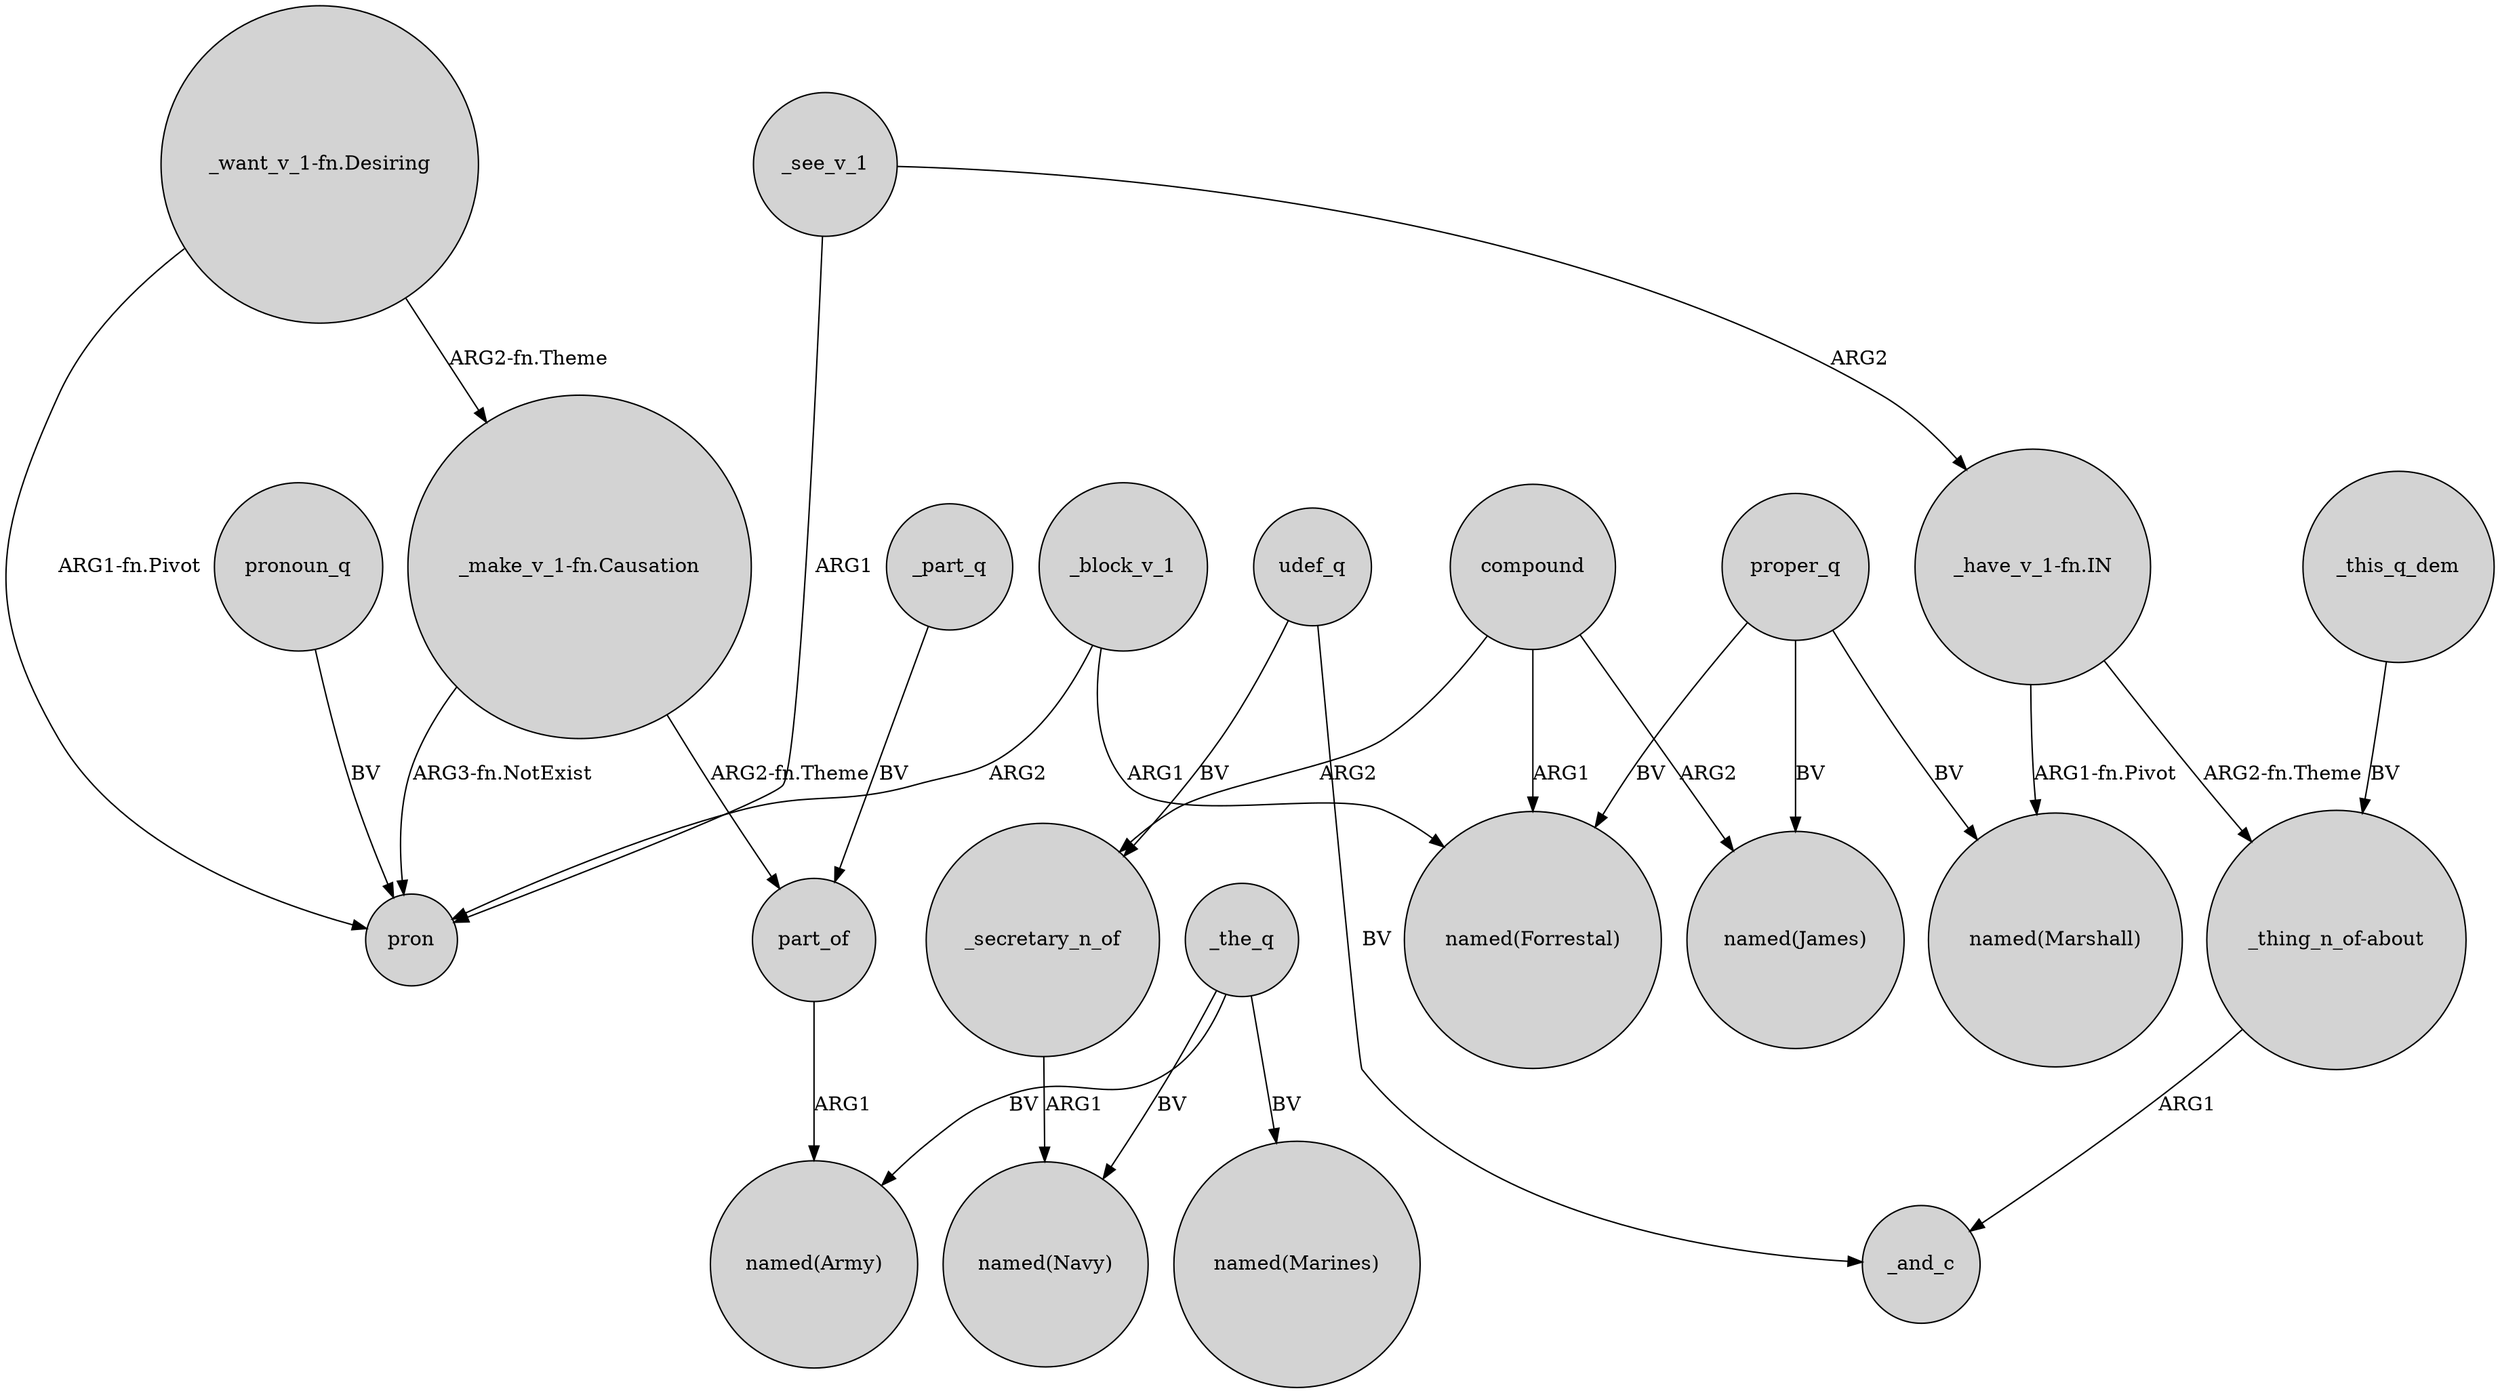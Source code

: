digraph {
	node [shape=circle style=filled]
	compound -> _secretary_n_of [label=ARG2]
	udef_q -> _secretary_n_of [label=BV]
	"_thing_n_of-about" -> _and_c [label=ARG1]
	"_make_v_1-fn.Causation" -> part_of [label="ARG2-fn.Theme"]
	_the_q -> "named(Army)" [label=BV]
	compound -> "named(James)" [label=ARG2]
	_the_q -> "named(Marines)" [label=BV]
	"_want_v_1-fn.Desiring" -> pron [label="ARG1-fn.Pivot"]
	_see_v_1 -> "_have_v_1-fn.IN" [label=ARG2]
	_part_q -> part_of [label=BV]
	pronoun_q -> pron [label=BV]
	_the_q -> "named(Navy)" [label=BV]
	_see_v_1 -> pron [label=ARG1]
	"_make_v_1-fn.Causation" -> pron [label="ARG3-fn.NotExist"]
	_this_q_dem -> "_thing_n_of-about" [label=BV]
	_block_v_1 -> "named(Forrestal)" [label=ARG1]
	proper_q -> "named(James)" [label=BV]
	compound -> "named(Forrestal)" [label=ARG1]
	"_have_v_1-fn.IN" -> "_thing_n_of-about" [label="ARG2-fn.Theme"]
	proper_q -> "named(Forrestal)" [label=BV]
	"_have_v_1-fn.IN" -> "named(Marshall)" [label="ARG1-fn.Pivot"]
	"_want_v_1-fn.Desiring" -> "_make_v_1-fn.Causation" [label="ARG2-fn.Theme"]
	part_of -> "named(Army)" [label=ARG1]
	proper_q -> "named(Marshall)" [label=BV]
	_block_v_1 -> pron [label=ARG2]
	_secretary_n_of -> "named(Navy)" [label=ARG1]
	udef_q -> _and_c [label=BV]
}
